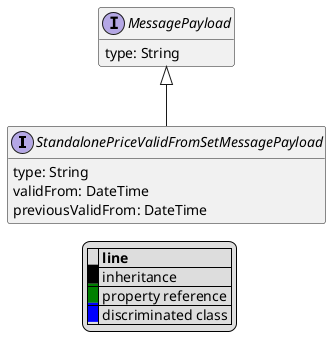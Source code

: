 @startuml

hide empty fields
hide empty methods
legend
|= |= line |
|<back:black>   </back>| inheritance |
|<back:green>   </back>| property reference |
|<back:blue>   </back>| discriminated class |
endlegend
interface StandalonePriceValidFromSetMessagePayload [[StandalonePriceValidFromSetMessagePayload.svg]] extends MessagePayload {
    type: String
    validFrom: DateTime
    previousValidFrom: DateTime
}
interface MessagePayload [[MessagePayload.svg]]  {
    type: String
}





@enduml
